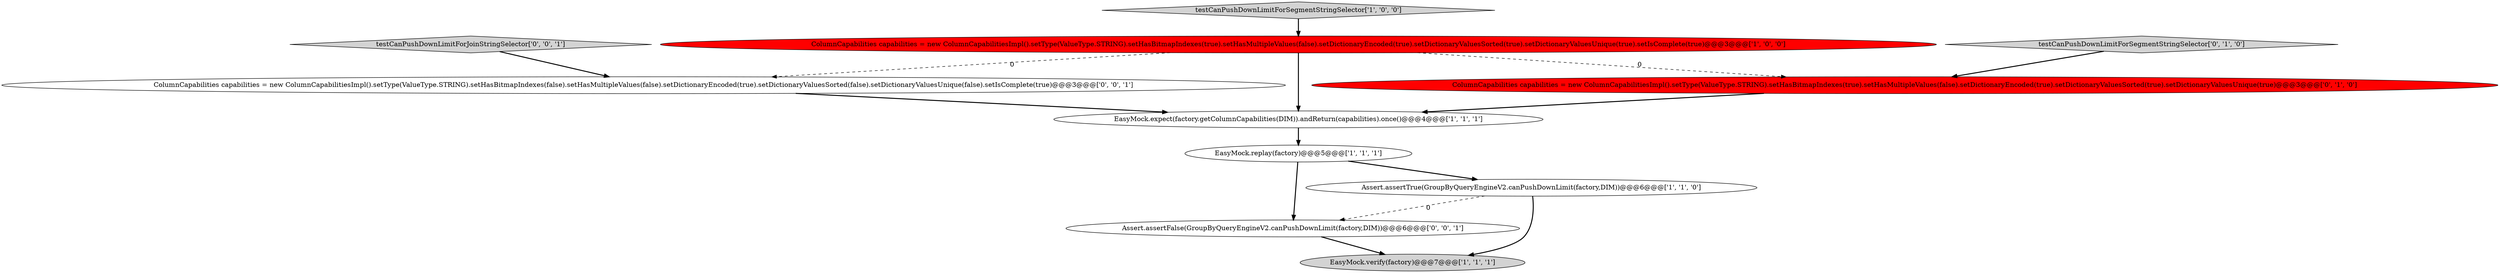 digraph {
5 [style = filled, label = "ColumnCapabilities capabilities = new ColumnCapabilitiesImpl().setType(ValueType.STRING).setHasBitmapIndexes(true).setHasMultipleValues(false).setDictionaryEncoded(true).setDictionaryValuesSorted(true).setDictionaryValuesUnique(true).setIsComplete(true)@@@3@@@['1', '0', '0']", fillcolor = red, shape = ellipse image = "AAA1AAABBB1BBB"];
6 [style = filled, label = "ColumnCapabilities capabilities = new ColumnCapabilitiesImpl().setType(ValueType.STRING).setHasBitmapIndexes(true).setHasMultipleValues(false).setDictionaryEncoded(true).setDictionaryValuesSorted(true).setDictionaryValuesUnique(true)@@@3@@@['0', '1', '0']", fillcolor = red, shape = ellipse image = "AAA1AAABBB2BBB"];
2 [style = filled, label = "EasyMock.replay(factory)@@@5@@@['1', '1', '1']", fillcolor = white, shape = ellipse image = "AAA0AAABBB1BBB"];
1 [style = filled, label = "EasyMock.expect(factory.getColumnCapabilities(DIM)).andReturn(capabilities).once()@@@4@@@['1', '1', '1']", fillcolor = white, shape = ellipse image = "AAA0AAABBB1BBB"];
9 [style = filled, label = "ColumnCapabilities capabilities = new ColumnCapabilitiesImpl().setType(ValueType.STRING).setHasBitmapIndexes(false).setHasMultipleValues(false).setDictionaryEncoded(true).setDictionaryValuesSorted(false).setDictionaryValuesUnique(false).setIsComplete(true)@@@3@@@['0', '0', '1']", fillcolor = white, shape = ellipse image = "AAA0AAABBB3BBB"];
8 [style = filled, label = "testCanPushDownLimitForJoinStringSelector['0', '0', '1']", fillcolor = lightgray, shape = diamond image = "AAA0AAABBB3BBB"];
7 [style = filled, label = "testCanPushDownLimitForSegmentStringSelector['0', '1', '0']", fillcolor = lightgray, shape = diamond image = "AAA0AAABBB2BBB"];
4 [style = filled, label = "testCanPushDownLimitForSegmentStringSelector['1', '0', '0']", fillcolor = lightgray, shape = diamond image = "AAA0AAABBB1BBB"];
3 [style = filled, label = "EasyMock.verify(factory)@@@7@@@['1', '1', '1']", fillcolor = lightgray, shape = ellipse image = "AAA0AAABBB1BBB"];
10 [style = filled, label = "Assert.assertFalse(GroupByQueryEngineV2.canPushDownLimit(factory,DIM))@@@6@@@['0', '0', '1']", fillcolor = white, shape = ellipse image = "AAA0AAABBB3BBB"];
0 [style = filled, label = "Assert.assertTrue(GroupByQueryEngineV2.canPushDownLimit(factory,DIM))@@@6@@@['1', '1', '0']", fillcolor = white, shape = ellipse image = "AAA0AAABBB1BBB"];
0->3 [style = bold, label=""];
6->1 [style = bold, label=""];
5->1 [style = bold, label=""];
10->3 [style = bold, label=""];
5->9 [style = dashed, label="0"];
1->2 [style = bold, label=""];
2->0 [style = bold, label=""];
5->6 [style = dashed, label="0"];
9->1 [style = bold, label=""];
2->10 [style = bold, label=""];
4->5 [style = bold, label=""];
0->10 [style = dashed, label="0"];
7->6 [style = bold, label=""];
8->9 [style = bold, label=""];
}
